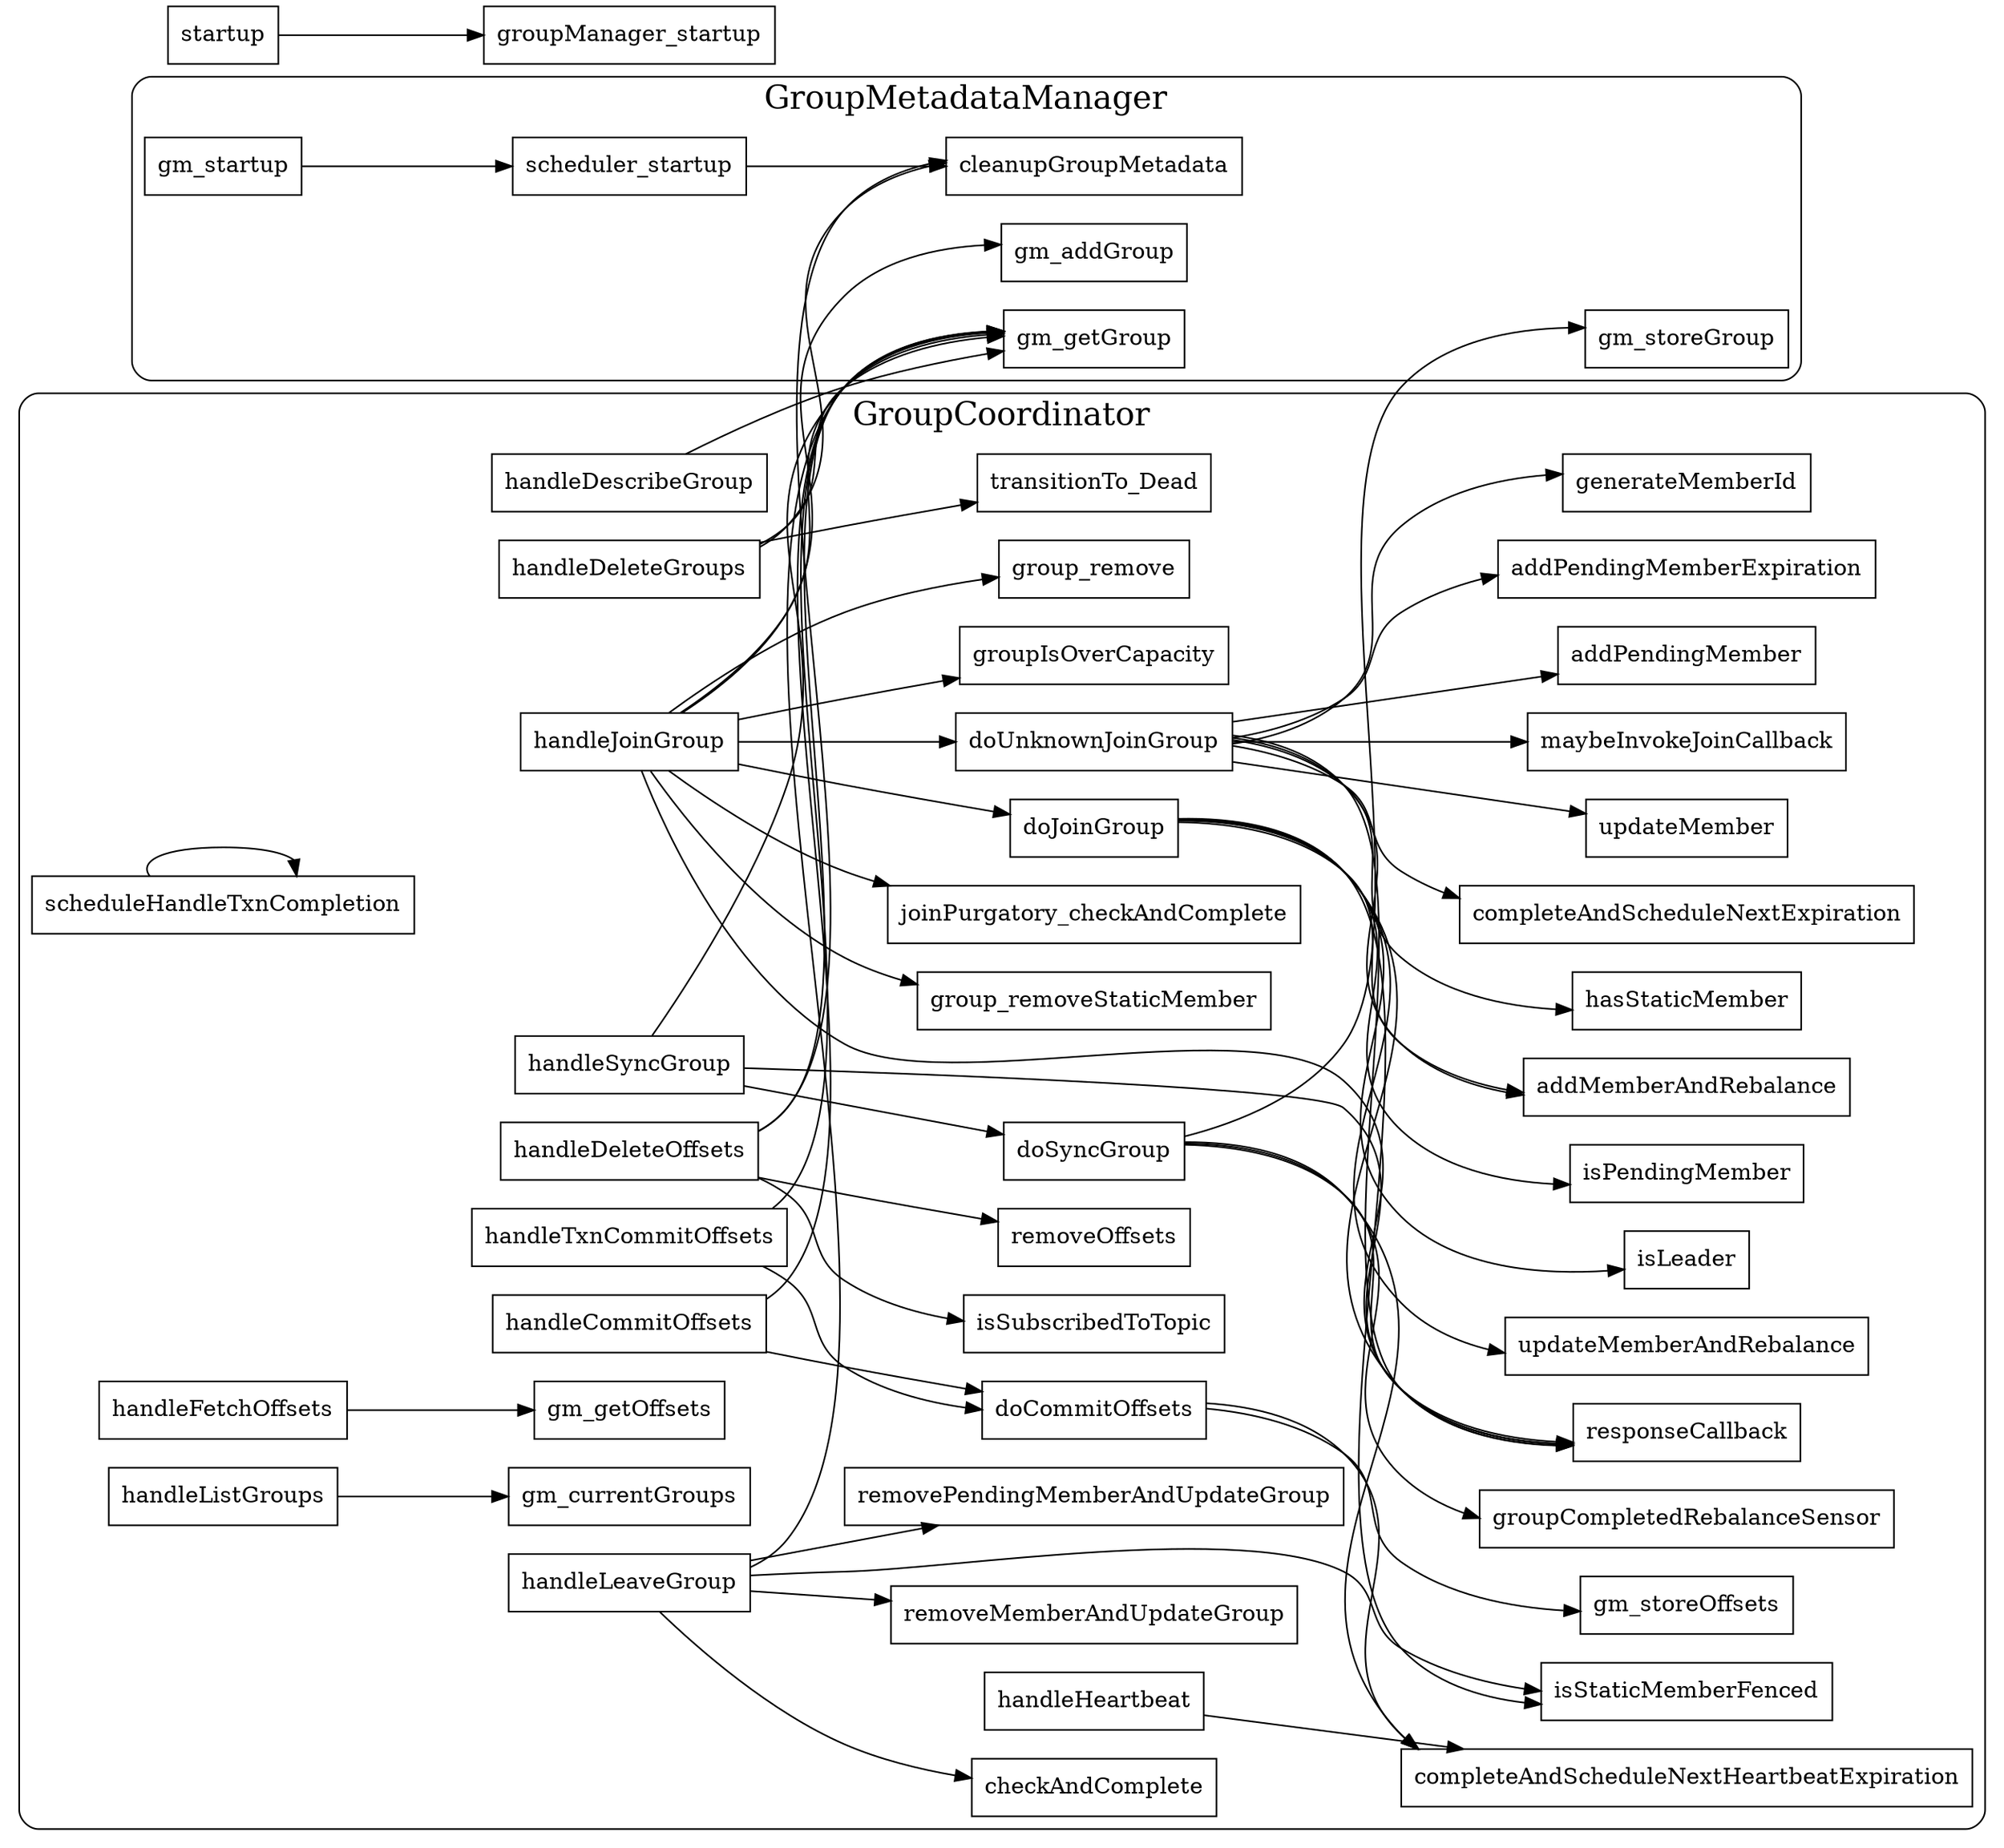 digraph group_coordinator {
  node[shape=box;];
  newrank=true;
  rankdir=LR;
  subgraph cluster_GroupMetadataManager {
    graph[label="GroupMetadataManager";fontsize=20;style=rounded];
    gm_startup -> scheduler_startup -> cleanupGroupMetadata;
    cleanupGroupMetadata -> {
    }
    gm_addGroup;
    gm_storeGroup;
    gm_getGroup;
  };
  subgraph cluster_GroupCoordinator {
    graph[label="GroupCoordinator";fontsize=20;style=rounded];
    handleJoinGroup -> {
      doUnknownJoinGroup;
      gm_addGroup;
      gm_getGroup;
      responseCallback;
      groupIsOverCapacity;
      group_remove;
      group_removeStaticMember;
      doJoinGroup;
      joinPurgatory_checkAndComplete;
    }
    doUnknownJoinGroup -> {
      responseCallback;
      generateMemberId;
      hasStaticMember;
      completeAndScheduleNextExpiration;
      updateMember;
      maybeInvokeJoinCallback;
      addPendingMember;
      addPendingMemberExpiration;
      addMemberAndRebalance;
    }
    doJoinGroup -> {
      responseCallback;
      isPendingMember;
      addMemberAndRebalance;
      isStaticMemberFenced;
      updateMemberAndRebalance;
      isLeader;
    }
    handleSyncGroup -> {
      responseCallback;
      gm_getGroup;
      doSyncGroup;
    }
    doSyncGroup -> {
      responseCallback;
      gm_storeGroup
      groupCompletedRebalanceSensor;
      completeAndScheduleNextHeartbeatExpiration;
    }

    handleLeaveGroup -> {
      gm_getGroup;
      isStaticMemberFenced;
      removePendingMemberAndUpdateGroup;
      checkAndComplete;
      removeMemberAndUpdateGroup;
    }
    handleDeleteGroups -> {
      gm_getGroup;
      transitionTo_Dead;
      cleanupGroupMetadata;
    }
    handleDeleteOffsets -> {
      gm_getGroup;
      isSubscribedToTopic;
      cleanupGroupMetadata;
      removeOffsets;
    }

    handleHeartbeat -> {
      completeAndScheduleNextHeartbeatExpiration;
    }
    handleTxnCommitOffsets -> {
      gm_getGroup;
      doCommitOffsets
    }

    handleCommitOffsets -> {
      gm_getGroup;
      doCommitOffsets;
    }
    scheduleHandleTxnCompletion -> {
      scheduleHandleTxnCompletion;
    }
    doCommitOffsets -> {
      gm_storeOffsets;
      completeAndScheduleNextHeartbeatExpiration;
    }
    handleFetchOffsets -> {
      gm_getOffsets;
    }
    handleListGroups -> {
      gm_currentGroups;
    }
    handleDescribeGroup -> {
      gm_getGroup;
    }
  };
  startup -> {
    groupManager_startup;
  }
}
